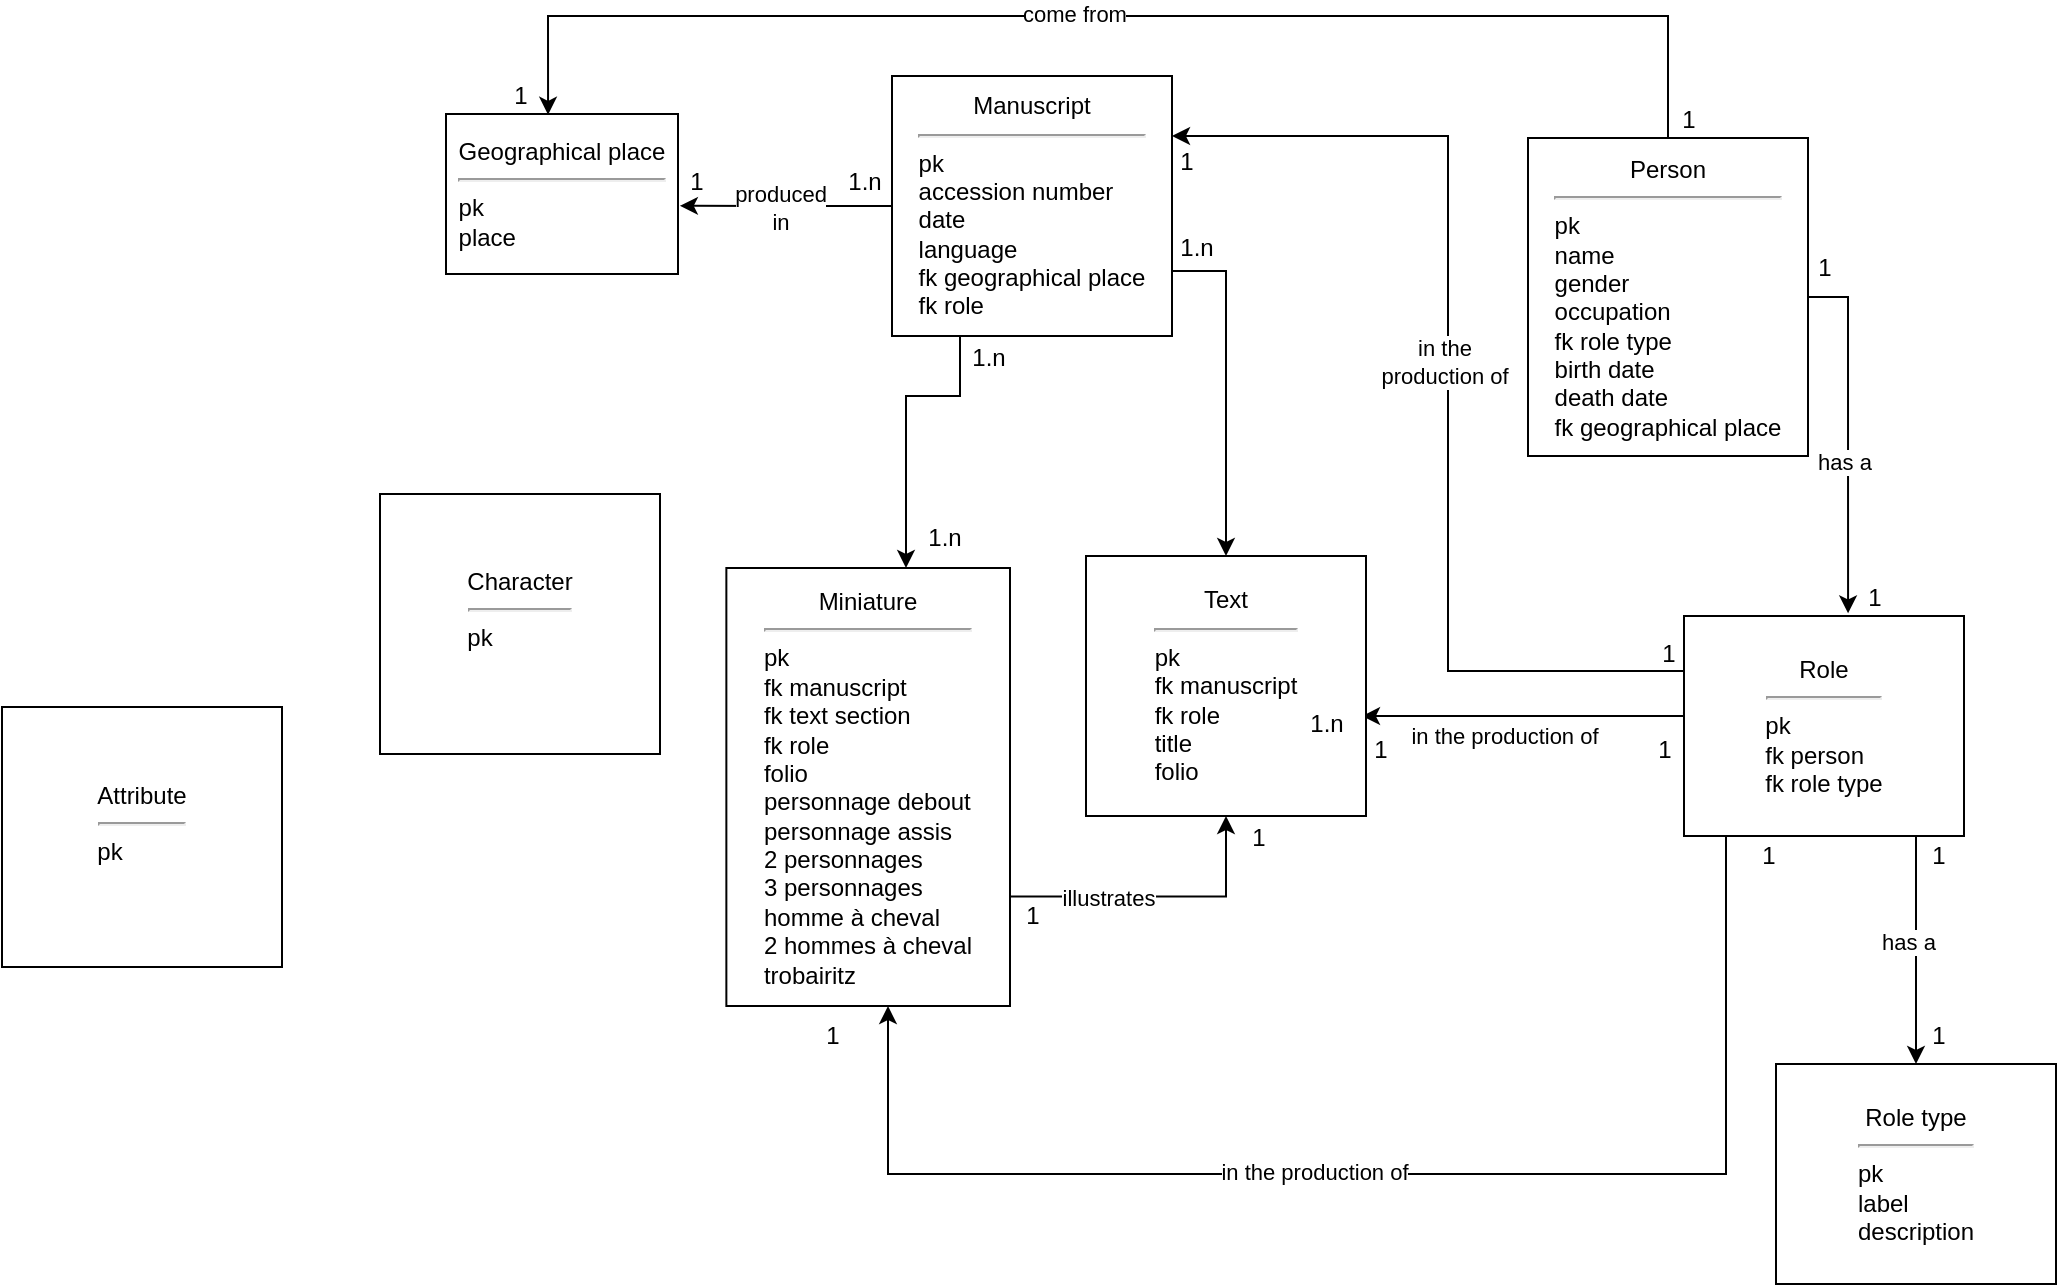 <mxfile version="20.8.23" type="github">
  <diagram name="Page-1" id="ISxgPvERkCNKBEx-Qs9j">
    <mxGraphModel dx="2203" dy="600" grid="1" gridSize="10" guides="1" tooltips="1" connect="1" arrows="1" fold="1" page="1" pageScale="1" pageWidth="827" pageHeight="1169" math="0" shadow="0">
      <root>
        <mxCell id="0" />
        <mxCell id="1" parent="0" />
        <mxCell id="0F5d1zWxfYyvfxIagCj2-1" style="edgeStyle=orthogonalEdgeStyle;rounded=0;orthogonalLoop=1;jettySize=auto;html=1;" parent="1" source="0F5d1zWxfYyvfxIagCj2-5" target="0F5d1zWxfYyvfxIagCj2-16" edge="1">
          <mxGeometry relative="1" as="geometry">
            <Array as="points">
              <mxPoint x="269" y="260" />
              <mxPoint x="242" y="260" />
            </Array>
          </mxGeometry>
        </mxCell>
        <mxCell id="0F5d1zWxfYyvfxIagCj2-2" style="edgeStyle=orthogonalEdgeStyle;rounded=0;orthogonalLoop=1;jettySize=auto;html=1;exitX=1;exitY=0.75;exitDx=0;exitDy=0;" parent="1" source="0F5d1zWxfYyvfxIagCj2-5" target="0F5d1zWxfYyvfxIagCj2-17" edge="1">
          <mxGeometry relative="1" as="geometry" />
        </mxCell>
        <mxCell id="0F5d1zWxfYyvfxIagCj2-3" style="edgeStyle=orthogonalEdgeStyle;rounded=0;orthogonalLoop=1;jettySize=auto;html=1;entryX=1.008;entryY=0.574;entryDx=0;entryDy=0;entryPerimeter=0;" parent="1" source="0F5d1zWxfYyvfxIagCj2-5" target="0F5d1zWxfYyvfxIagCj2-18" edge="1">
          <mxGeometry relative="1" as="geometry" />
        </mxCell>
        <mxCell id="0F5d1zWxfYyvfxIagCj2-4" value="&lt;div&gt;produced&lt;/div&gt;&lt;div&gt;in&lt;br&gt;&lt;/div&gt;" style="edgeLabel;html=1;align=center;verticalAlign=middle;resizable=0;points=[];" parent="0F5d1zWxfYyvfxIagCj2-3" vertex="1" connectable="0">
          <mxGeometry x="0.051" y="2" relative="1" as="geometry">
            <mxPoint y="-1" as="offset" />
          </mxGeometry>
        </mxCell>
        <mxCell id="0F5d1zWxfYyvfxIagCj2-5" value="&lt;div&gt;Manuscript&lt;/div&gt;&lt;div&gt;&lt;hr&gt;&lt;/div&gt;&lt;div align=&quot;left&quot;&gt;pk&lt;/div&gt;&lt;div align=&quot;left&quot;&gt;accession number&lt;/div&gt;&lt;div align=&quot;left&quot;&gt;date&lt;/div&gt;&lt;div align=&quot;left&quot;&gt;language&lt;br&gt;&lt;/div&gt;&lt;div align=&quot;left&quot;&gt;fk geographical place&lt;/div&gt;&lt;div align=&quot;left&quot;&gt;fk role&lt;br&gt;&lt;/div&gt;" style="rounded=0;whiteSpace=wrap;html=1;" parent="1" vertex="1">
          <mxGeometry x="235" y="100" width="140" height="130" as="geometry" />
        </mxCell>
        <mxCell id="0F5d1zWxfYyvfxIagCj2-6" style="edgeStyle=orthogonalEdgeStyle;rounded=0;orthogonalLoop=1;jettySize=auto;html=1;exitX=0.75;exitY=1;exitDx=0;exitDy=0;entryX=0.5;entryY=0;entryDx=0;entryDy=0;" parent="1" source="0F5d1zWxfYyvfxIagCj2-13" target="0F5d1zWxfYyvfxIagCj2-27" edge="1">
          <mxGeometry relative="1" as="geometry">
            <Array as="points">
              <mxPoint x="747" y="480" />
            </Array>
          </mxGeometry>
        </mxCell>
        <mxCell id="0F5d1zWxfYyvfxIagCj2-7" value="has a" style="edgeLabel;html=1;align=center;verticalAlign=middle;resizable=0;points=[];" parent="0F5d1zWxfYyvfxIagCj2-6" vertex="1" connectable="0">
          <mxGeometry x="-0.591" y="3" relative="1" as="geometry">
            <mxPoint x="-7" y="38" as="offset" />
          </mxGeometry>
        </mxCell>
        <mxCell id="0F5d1zWxfYyvfxIagCj2-8" style="edgeStyle=orthogonalEdgeStyle;rounded=0;orthogonalLoop=1;jettySize=auto;html=1;exitX=0;exitY=0.25;exitDx=0;exitDy=0;" parent="1" source="0F5d1zWxfYyvfxIagCj2-13" target="0F5d1zWxfYyvfxIagCj2-5" edge="1">
          <mxGeometry relative="1" as="geometry">
            <Array as="points">
              <mxPoint x="513" y="398" />
              <mxPoint x="513" y="130" />
            </Array>
            <mxPoint x="382" y="130" as="targetPoint" />
          </mxGeometry>
        </mxCell>
        <mxCell id="0F5d1zWxfYyvfxIagCj2-9" value="&lt;div&gt;in the &lt;br&gt;&lt;/div&gt;&lt;div&gt;production of&lt;/div&gt;" style="edgeLabel;html=1;align=center;verticalAlign=middle;resizable=0;points=[];" parent="0F5d1zWxfYyvfxIagCj2-8" vertex="1" connectable="0">
          <mxGeometry x="0.041" y="2" relative="1" as="geometry">
            <mxPoint as="offset" />
          </mxGeometry>
        </mxCell>
        <mxCell id="0F5d1zWxfYyvfxIagCj2-10" style="edgeStyle=orthogonalEdgeStyle;rounded=0;orthogonalLoop=1;jettySize=auto;html=1;exitX=0.25;exitY=1;exitDx=0;exitDy=0;" parent="1" source="0F5d1zWxfYyvfxIagCj2-13" target="0F5d1zWxfYyvfxIagCj2-16" edge="1">
          <mxGeometry relative="1" as="geometry">
            <Array as="points">
              <mxPoint x="652" y="480" />
              <mxPoint x="652" y="649" />
              <mxPoint x="233" y="649" />
            </Array>
          </mxGeometry>
        </mxCell>
        <mxCell id="0F5d1zWxfYyvfxIagCj2-11" value="in the production of" style="edgeLabel;html=1;align=center;verticalAlign=middle;resizable=0;points=[];" parent="0F5d1zWxfYyvfxIagCj2-10" vertex="1" connectable="0">
          <mxGeometry x="0.135" y="-1" relative="1" as="geometry">
            <mxPoint as="offset" />
          </mxGeometry>
        </mxCell>
        <mxCell id="0F5d1zWxfYyvfxIagCj2-12" value="in the production of" style="edgeStyle=orthogonalEdgeStyle;rounded=0;orthogonalLoop=1;jettySize=auto;html=1;exitX=0.01;exitY=0.702;exitDx=0;exitDy=0;exitPerimeter=0;entryX=0.95;entryY=0.368;entryDx=0;entryDy=0;entryPerimeter=0;" parent="1" target="0F5d1zWxfYyvfxIagCj2-26" edge="1">
          <mxGeometry x="0.128" y="10" relative="1" as="geometry">
            <mxPoint x="630.97" y="418.17" as="sourcePoint" />
            <mxPoint x="502" y="470" as="targetPoint" />
            <Array as="points">
              <mxPoint x="631" y="420" />
            </Array>
            <mxPoint as="offset" />
          </mxGeometry>
        </mxCell>
        <mxCell id="0F5d1zWxfYyvfxIagCj2-13" value="&lt;div&gt;Role&lt;br&gt;&lt;/div&gt;&lt;div&gt;&lt;hr&gt;&lt;/div&gt;&lt;div align=&quot;left&quot;&gt;pk&lt;/div&gt;&lt;div align=&quot;left&quot;&gt;fk person&lt;/div&gt;&lt;div align=&quot;left&quot;&gt;fk role type&lt;br&gt;&lt;/div&gt;" style="rounded=0;whiteSpace=wrap;html=1;" parent="1" vertex="1">
          <mxGeometry x="631" y="370" width="140" height="110" as="geometry" />
        </mxCell>
        <mxCell id="0F5d1zWxfYyvfxIagCj2-14" style="edgeStyle=orthogonalEdgeStyle;rounded=0;orthogonalLoop=1;jettySize=auto;html=1;exitX=1;exitY=0.75;exitDx=0;exitDy=0;entryX=0.5;entryY=1;entryDx=0;entryDy=0;" parent="1" source="0F5d1zWxfYyvfxIagCj2-16" target="0F5d1zWxfYyvfxIagCj2-17" edge="1">
          <mxGeometry relative="1" as="geometry" />
        </mxCell>
        <mxCell id="0F5d1zWxfYyvfxIagCj2-15" value="illustrates" style="edgeLabel;html=1;align=center;verticalAlign=middle;resizable=0;points=[];" parent="0F5d1zWxfYyvfxIagCj2-14" vertex="1" connectable="0">
          <mxGeometry x="-0.336" y="-3" relative="1" as="geometry">
            <mxPoint y="-3" as="offset" />
          </mxGeometry>
        </mxCell>
        <mxCell id="0F5d1zWxfYyvfxIagCj2-16" value="&lt;div&gt;Miniature&lt;br&gt;&lt;/div&gt;&lt;div&gt;&lt;hr&gt;&lt;/div&gt;&lt;div align=&quot;left&quot;&gt;pk&lt;/div&gt;&lt;div align=&quot;left&quot;&gt;fk manuscript&lt;/div&gt;&lt;div align=&quot;left&quot;&gt;fk text section&lt;/div&gt;&lt;div align=&quot;left&quot;&gt;fk role&lt;br&gt;&lt;/div&gt;&lt;div align=&quot;left&quot;&gt;folio&lt;/div&gt;&lt;div align=&quot;left&quot;&gt;personnage debout&lt;/div&gt;&lt;div align=&quot;left&quot;&gt;personnage assis&lt;/div&gt;&lt;div align=&quot;left&quot;&gt;2 personnages&lt;/div&gt;&lt;div align=&quot;left&quot;&gt;3 personnages&lt;/div&gt;&lt;div align=&quot;left&quot;&gt;homme à cheval&lt;/div&gt;&lt;div align=&quot;left&quot;&gt;2 hommes à cheval&lt;br&gt;&lt;/div&gt;&lt;div align=&quot;left&quot;&gt;trobairitz&lt;br&gt;&lt;/div&gt;" style="rounded=0;whiteSpace=wrap;html=1;" parent="1" vertex="1">
          <mxGeometry x="152.18" y="346" width="141.82" height="219" as="geometry" />
        </mxCell>
        <mxCell id="0F5d1zWxfYyvfxIagCj2-17" value="&lt;div align=&quot;center&quot;&gt;Text&lt;/div&gt;&lt;div align=&quot;center&quot;&gt;&lt;hr&gt;&lt;/div&gt;&lt;div align=&quot;left&quot;&gt;pk&lt;/div&gt;&lt;div align=&quot;left&quot;&gt;fk manuscript&lt;br&gt;&lt;/div&gt;&lt;div align=&quot;left&quot;&gt;fk role&lt;br&gt;&lt;/div&gt;&lt;div align=&quot;left&quot;&gt;title&lt;/div&gt;&lt;div align=&quot;left&quot;&gt;folio&lt;/div&gt;" style="rounded=0;whiteSpace=wrap;html=1;align=center;" parent="1" vertex="1">
          <mxGeometry x="332" y="340" width="140" height="130" as="geometry" />
        </mxCell>
        <mxCell id="0F5d1zWxfYyvfxIagCj2-18" value="&lt;div&gt;Geographical place&lt;br&gt;&lt;/div&gt;&lt;div&gt;&lt;hr&gt;&lt;/div&gt;&lt;div align=&quot;left&quot;&gt;pk&lt;/div&gt;&lt;div align=&quot;left&quot;&gt;place&lt;br&gt;&lt;/div&gt;" style="rounded=0;whiteSpace=wrap;html=1;" parent="1" vertex="1">
          <mxGeometry x="12" y="119" width="116" height="80" as="geometry" />
        </mxCell>
        <mxCell id="0F5d1zWxfYyvfxIagCj2-19" style="edgeStyle=orthogonalEdgeStyle;rounded=0;orthogonalLoop=1;jettySize=auto;html=1;exitX=1;exitY=0.5;exitDx=0;exitDy=0;entryX=0.586;entryY=-0.012;entryDx=0;entryDy=0;entryPerimeter=0;" parent="1" source="0F5d1zWxfYyvfxIagCj2-30" target="0F5d1zWxfYyvfxIagCj2-13" edge="1">
          <mxGeometry relative="1" as="geometry">
            <mxPoint x="599.25" y="272.0" as="sourcePoint" />
          </mxGeometry>
        </mxCell>
        <mxCell id="0F5d1zWxfYyvfxIagCj2-20" value="has a" style="edgeLabel;html=1;align=center;verticalAlign=middle;resizable=0;points=[];" parent="0F5d1zWxfYyvfxIagCj2-19" vertex="1" connectable="0">
          <mxGeometry x="0.125" y="3" relative="1" as="geometry">
            <mxPoint x="-5" y="2" as="offset" />
          </mxGeometry>
        </mxCell>
        <mxCell id="0F5d1zWxfYyvfxIagCj2-23" value="1.n" style="text;html=1;align=center;verticalAlign=middle;resizable=0;points=[];autosize=1;strokeColor=none;fillColor=none;" parent="1" vertex="1">
          <mxGeometry x="241" y="316" width="40" height="30" as="geometry" />
        </mxCell>
        <mxCell id="0F5d1zWxfYyvfxIagCj2-24" value="1.n" style="text;html=1;align=center;verticalAlign=middle;resizable=0;points=[];autosize=1;strokeColor=none;fillColor=none;" parent="1" vertex="1">
          <mxGeometry x="263" y="226" width="40" height="30" as="geometry" />
        </mxCell>
        <mxCell id="0F5d1zWxfYyvfxIagCj2-25" value="1.n" style="text;html=1;align=center;verticalAlign=middle;resizable=0;points=[];autosize=1;strokeColor=none;fillColor=none;" parent="1" vertex="1">
          <mxGeometry x="367" y="171" width="40" height="30" as="geometry" />
        </mxCell>
        <mxCell id="0F5d1zWxfYyvfxIagCj2-26" value="1.n" style="text;html=1;align=center;verticalAlign=middle;resizable=0;points=[];autosize=1;strokeColor=none;fillColor=none;" parent="1" vertex="1">
          <mxGeometry x="432" y="409" width="40" height="30" as="geometry" />
        </mxCell>
        <mxCell id="0F5d1zWxfYyvfxIagCj2-27" value="&lt;div&gt;Role type&lt;br&gt;&lt;/div&gt;&lt;div&gt;&lt;hr&gt;&lt;/div&gt;&lt;div align=&quot;left&quot;&gt;pk&lt;br&gt;&lt;/div&gt;&lt;div align=&quot;left&quot;&gt;label&lt;/div&gt;&lt;div align=&quot;left&quot;&gt;description&lt;br&gt;&lt;/div&gt;" style="rounded=0;whiteSpace=wrap;html=1;" parent="1" vertex="1">
          <mxGeometry x="677" y="594" width="140" height="110" as="geometry" />
        </mxCell>
        <mxCell id="0F5d1zWxfYyvfxIagCj2-28" style="edgeStyle=orthogonalEdgeStyle;rounded=0;orthogonalLoop=1;jettySize=auto;html=1;exitX=0.5;exitY=0;exitDx=0;exitDy=0;entryX=0.44;entryY=0.005;entryDx=0;entryDy=0;entryPerimeter=0;" parent="1" source="0F5d1zWxfYyvfxIagCj2-30" target="0F5d1zWxfYyvfxIagCj2-18" edge="1">
          <mxGeometry relative="1" as="geometry">
            <Array as="points">
              <mxPoint x="612" y="70" />
              <mxPoint x="83" y="70" />
            </Array>
          </mxGeometry>
        </mxCell>
        <mxCell id="0F5d1zWxfYyvfxIagCj2-29" value="come from" style="edgeLabel;html=1;align=center;verticalAlign=middle;resizable=0;points=[];" parent="0F5d1zWxfYyvfxIagCj2-28" vertex="1" connectable="0">
          <mxGeometry x="0.073" y="1" relative="1" as="geometry">
            <mxPoint x="1" y="-2" as="offset" />
          </mxGeometry>
        </mxCell>
        <mxCell id="0F5d1zWxfYyvfxIagCj2-30" value="&lt;div align=&quot;center&quot;&gt;Person&lt;br&gt;&lt;/div&gt;&lt;div align=&quot;center&quot;&gt;&lt;hr&gt;&lt;/div&gt;&lt;div align=&quot;left&quot;&gt;pk&lt;/div&gt;&lt;div align=&quot;left&quot;&gt;name&lt;/div&gt;&lt;div align=&quot;left&quot;&gt;gender&lt;/div&gt;&lt;div align=&quot;left&quot;&gt;occupation&lt;/div&gt;&lt;div align=&quot;left&quot;&gt;fk role type&lt;/div&gt;&lt;div align=&quot;left&quot;&gt;birth date&lt;/div&gt;&lt;div align=&quot;left&quot;&gt;death date&lt;br&gt;&lt;/div&gt;&lt;div&gt;fk geographical place&lt;br&gt;&lt;/div&gt;" style="rounded=0;whiteSpace=wrap;html=1;align=center;" parent="1" vertex="1">
          <mxGeometry x="553" y="131" width="140" height="159" as="geometry" />
        </mxCell>
        <mxCell id="0F5d1zWxfYyvfxIagCj2-31" value="1" style="text;html=1;align=center;verticalAlign=middle;resizable=0;points=[];autosize=1;strokeColor=none;fillColor=none;" parent="1" vertex="1">
          <mxGeometry x="606" y="422" width="30" height="30" as="geometry" />
        </mxCell>
        <mxCell id="0F5d1zWxfYyvfxIagCj2-32" value="1" style="text;html=1;align=center;verticalAlign=middle;resizable=0;points=[];autosize=1;strokeColor=none;fillColor=none;" parent="1" vertex="1">
          <mxGeometry x="464" y="422" width="30" height="30" as="geometry" />
        </mxCell>
        <mxCell id="0F5d1zWxfYyvfxIagCj2-33" value="1" style="text;html=1;align=center;verticalAlign=middle;resizable=0;points=[];autosize=1;strokeColor=none;fillColor=none;" parent="1" vertex="1">
          <mxGeometry x="743" y="565" width="30" height="30" as="geometry" />
        </mxCell>
        <mxCell id="0F5d1zWxfYyvfxIagCj2-34" value="1" style="text;html=1;align=center;verticalAlign=middle;resizable=0;points=[];autosize=1;strokeColor=none;fillColor=none;" parent="1" vertex="1">
          <mxGeometry x="743" y="475" width="30" height="30" as="geometry" />
        </mxCell>
        <mxCell id="0F5d1zWxfYyvfxIagCj2-35" value="1.n" style="text;html=1;align=center;verticalAlign=middle;resizable=0;points=[];autosize=1;strokeColor=none;fillColor=none;" parent="1" vertex="1">
          <mxGeometry x="201" y="138" width="40" height="30" as="geometry" />
        </mxCell>
        <mxCell id="0F5d1zWxfYyvfxIagCj2-36" value="1" style="text;html=1;align=center;verticalAlign=middle;resizable=0;points=[];autosize=1;strokeColor=none;fillColor=none;" parent="1" vertex="1">
          <mxGeometry x="122.18" y="138" width="30" height="30" as="geometry" />
        </mxCell>
        <mxCell id="0F5d1zWxfYyvfxIagCj2-37" value="1" style="text;html=1;align=center;verticalAlign=middle;resizable=0;points=[];autosize=1;strokeColor=none;fillColor=none;" parent="1" vertex="1">
          <mxGeometry x="34" y="95" width="30" height="30" as="geometry" />
        </mxCell>
        <mxCell id="0F5d1zWxfYyvfxIagCj2-38" value="1" style="text;html=1;align=center;verticalAlign=middle;resizable=0;points=[];autosize=1;strokeColor=none;fillColor=none;" parent="1" vertex="1">
          <mxGeometry x="618" y="107" width="30" height="30" as="geometry" />
        </mxCell>
        <mxCell id="0F5d1zWxfYyvfxIagCj2-39" value="1" style="text;html=1;align=center;verticalAlign=middle;resizable=0;points=[];autosize=1;strokeColor=none;fillColor=none;" parent="1" vertex="1">
          <mxGeometry x="686" y="181" width="30" height="30" as="geometry" />
        </mxCell>
        <mxCell id="0F5d1zWxfYyvfxIagCj2-40" value="1" style="text;html=1;align=center;verticalAlign=middle;resizable=0;points=[];autosize=1;strokeColor=none;fillColor=none;" parent="1" vertex="1">
          <mxGeometry x="711" y="346" width="30" height="30" as="geometry" />
        </mxCell>
        <mxCell id="0F5d1zWxfYyvfxIagCj2-41" value="1" style="text;html=1;align=center;verticalAlign=middle;resizable=0;points=[];autosize=1;strokeColor=none;fillColor=none;" parent="1" vertex="1">
          <mxGeometry x="608" y="374" width="30" height="30" as="geometry" />
        </mxCell>
        <mxCell id="0F5d1zWxfYyvfxIagCj2-42" value="1" style="text;html=1;align=center;verticalAlign=middle;resizable=0;points=[];autosize=1;strokeColor=none;fillColor=none;" parent="1" vertex="1">
          <mxGeometry x="367" y="128" width="30" height="30" as="geometry" />
        </mxCell>
        <mxCell id="0F5d1zWxfYyvfxIagCj2-43" value="1" style="text;html=1;align=center;verticalAlign=middle;resizable=0;points=[];autosize=1;strokeColor=none;fillColor=none;" parent="1" vertex="1">
          <mxGeometry x="190" y="565" width="30" height="30" as="geometry" />
        </mxCell>
        <mxCell id="0F5d1zWxfYyvfxIagCj2-44" value="1" style="text;html=1;align=center;verticalAlign=middle;resizable=0;points=[];autosize=1;strokeColor=none;fillColor=none;" parent="1" vertex="1">
          <mxGeometry x="658" y="475" width="30" height="30" as="geometry" />
        </mxCell>
        <mxCell id="0F5d1zWxfYyvfxIagCj2-45" value="1" style="text;html=1;align=center;verticalAlign=middle;resizable=0;points=[];autosize=1;strokeColor=none;fillColor=none;" parent="1" vertex="1">
          <mxGeometry x="290" y="505" width="30" height="30" as="geometry" />
        </mxCell>
        <mxCell id="0F5d1zWxfYyvfxIagCj2-46" value="1" style="text;html=1;align=center;verticalAlign=middle;resizable=0;points=[];autosize=1;strokeColor=none;fillColor=none;" parent="1" vertex="1">
          <mxGeometry x="403" y="465.5" width="30" height="30" as="geometry" />
        </mxCell>
        <mxCell id="SppowkEQW7QCCt_xI4Ui-2" value="&lt;div align=&quot;center&quot;&gt;Attribute&lt;/div&gt;&lt;div align=&quot;center&quot;&gt;&lt;hr&gt;&lt;/div&gt;&lt;div align=&quot;left&quot;&gt;pk&lt;/div&gt;&lt;div align=&quot;left&quot;&gt;&lt;br&gt;&lt;/div&gt;" style="rounded=0;whiteSpace=wrap;html=1;align=center;" vertex="1" parent="1">
          <mxGeometry x="-210" y="415.5" width="140" height="130" as="geometry" />
        </mxCell>
        <mxCell id="SppowkEQW7QCCt_xI4Ui-3" value="&lt;div align=&quot;center&quot;&gt;Character&lt;br&gt;&lt;/div&gt;&lt;div align=&quot;center&quot;&gt;&lt;hr&gt;&lt;/div&gt;&lt;div align=&quot;left&quot;&gt;pk&lt;/div&gt;&lt;div align=&quot;left&quot;&gt;&lt;br&gt;&lt;/div&gt;" style="rounded=0;whiteSpace=wrap;html=1;align=center;" vertex="1" parent="1">
          <mxGeometry x="-21" y="309" width="140" height="130" as="geometry" />
        </mxCell>
      </root>
    </mxGraphModel>
  </diagram>
</mxfile>
